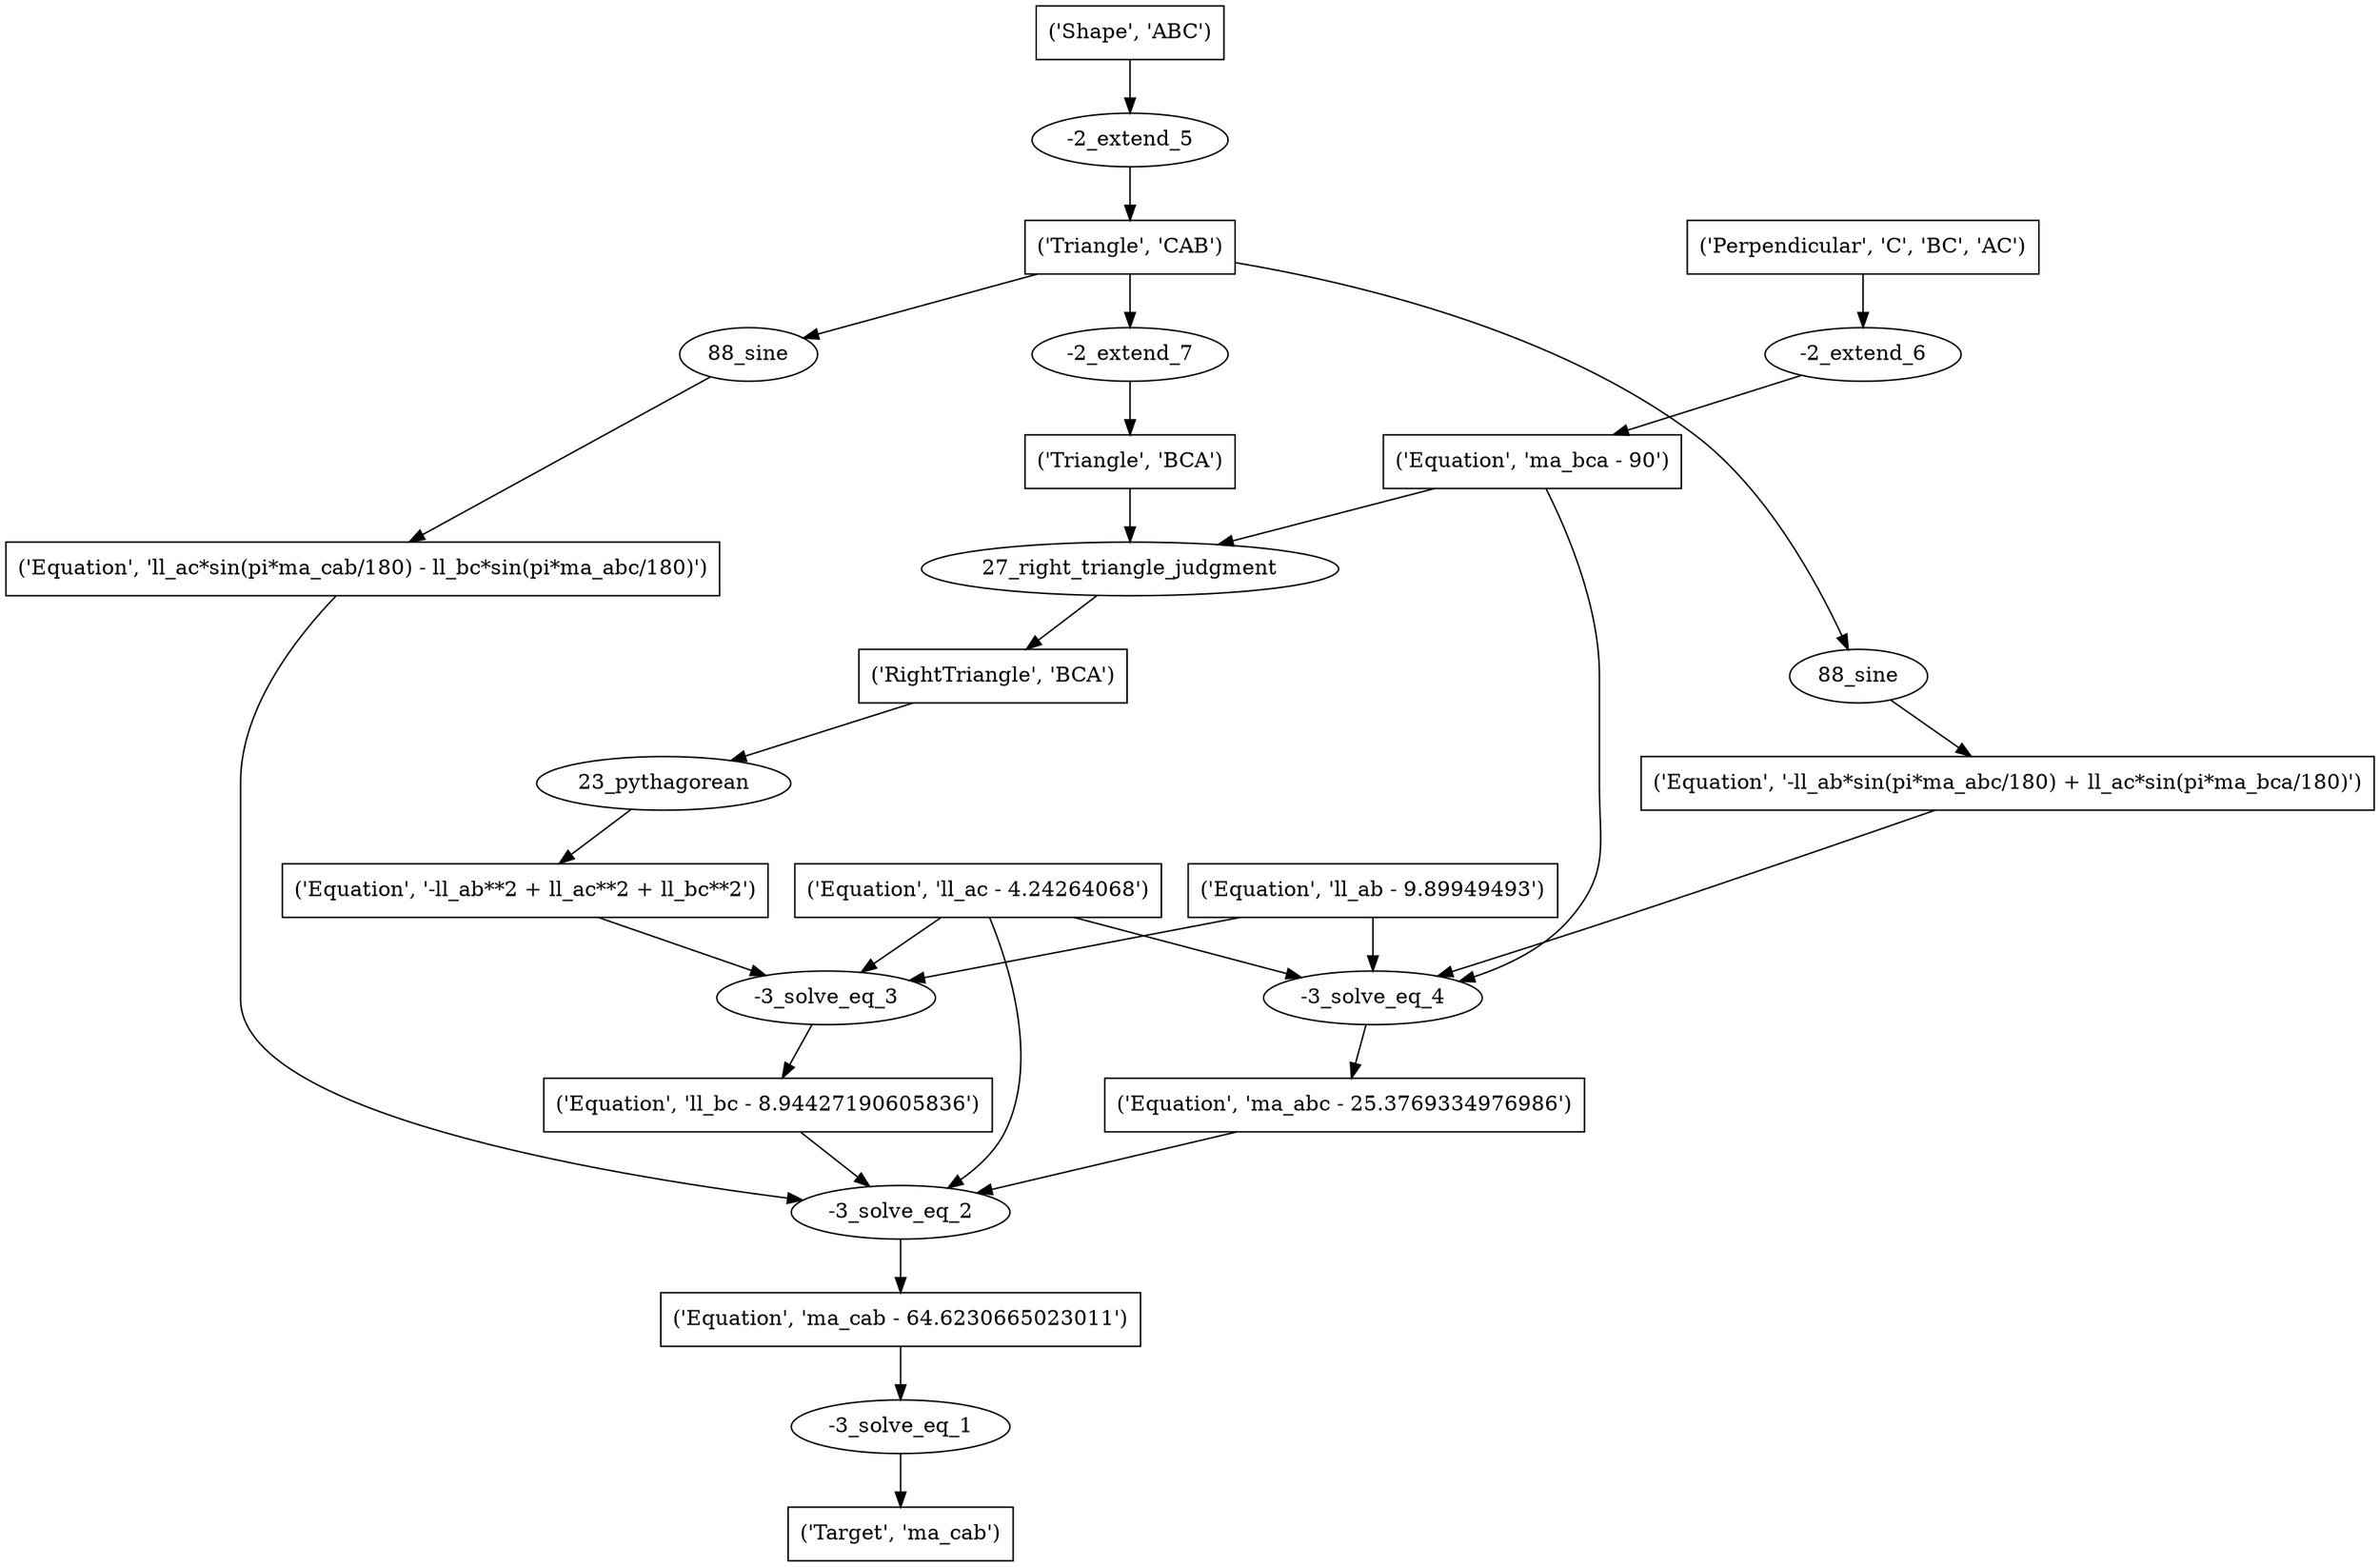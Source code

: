 digraph 3 {
	0 [label="('Target', 'ma_cab')" shape=box]
	1 [label="-3_solve_eq_1"]
	1 -> 0
	2 [label="('Equation', 'ma_cab - 64.6230665023011')" shape=box]
	2 -> 1
	3 [label="-3_solve_eq_2"]
	3 -> 2
	4 [label="('Equation', 'll_ac - 4.24264068')" shape=box]
	4 -> 3
	5 [label="('Equation', 'll_bc - 8.94427190605836')" shape=box]
	5 -> 3
	6 [label="('Equation', 'll_ac*sin(pi*ma_cab/180) - ll_bc*sin(pi*ma_abc/180)')" shape=box]
	6 -> 3
	7 [label="('Equation', 'ma_abc - 25.3769334976986')" shape=box]
	7 -> 3
	8 [label="-3_solve_eq_3"]
	8 -> 5
	9 [label="('Equation', 'll_ab - 9.89949493')" shape=box]
	9 -> 8
	4 -> 8
	10 [label="('Equation', '-ll_ab**2 + ll_ac**2 + ll_bc**2')" shape=box]
	10 -> 8
	11 [label="88_sine"]
	11 -> 6
	12 [label="('Triangle', 'CAB')" shape=box]
	12 -> 11
	13 [label="-3_solve_eq_4"]
	13 -> 7
	9 -> 13
	4 -> 13
	14 [label="('Equation', 'ma_bca - 90')" shape=box]
	14 -> 13
	15 [label="('Equation', '-ll_ab*sin(pi*ma_abc/180) + ll_ac*sin(pi*ma_bca/180)')" shape=box]
	15 -> 13
	16 [label="23_pythagorean"]
	16 -> 10
	17 [label="('RightTriangle', 'BCA')" shape=box]
	17 -> 16
	18 [label="-2_extend_5"]
	18 -> 12
	19 [label="('Shape', 'ABC')" shape=box]
	19 -> 18
	20 [label="-2_extend_6"]
	20 -> 14
	21 [label="('Perpendicular', 'C', 'BC', 'AC')" shape=box]
	21 -> 20
	22 [label="88_sine"]
	22 -> 15
	12 -> 22
	23 [label="27_right_triangle_judgment"]
	23 -> 17
	24 [label="('Triangle', 'BCA')" shape=box]
	24 -> 23
	14 -> 23
	25 [label="-2_extend_7"]
	25 -> 24
	12 -> 25
}
